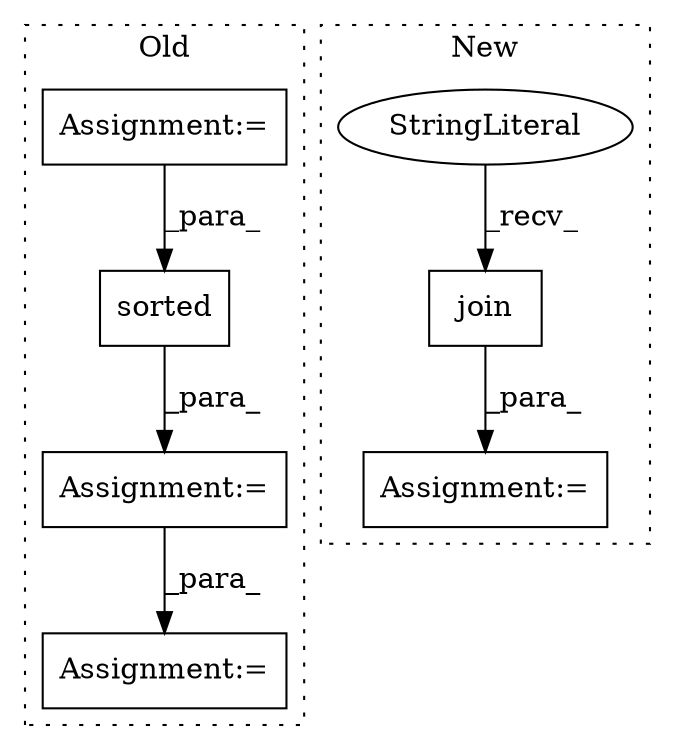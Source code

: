 digraph G {
subgraph cluster0 {
1 [label="sorted" a="32" s="6918,6936" l="7,1" shape="box"];
4 [label="Assignment:=" a="7" s="6802" l="1" shape="box"];
5 [label="Assignment:=" a="7" s="6911" l="35" shape="box"];
7 [label="Assignment:=" a="7" s="6754" l="26" shape="box"];
label = "Old";
style="dotted";
}
subgraph cluster1 {
2 [label="join" a="32" s="6623,6638" l="5,1" shape="box"];
3 [label="StringLiteral" a="45" s="6620" l="2" shape="ellipse"];
6 [label="Assignment:=" a="7" s="6619" l="1" shape="box"];
label = "New";
style="dotted";
}
1 -> 5 [label="_para_"];
2 -> 6 [label="_para_"];
3 -> 2 [label="_recv_"];
5 -> 4 [label="_para_"];
7 -> 1 [label="_para_"];
}